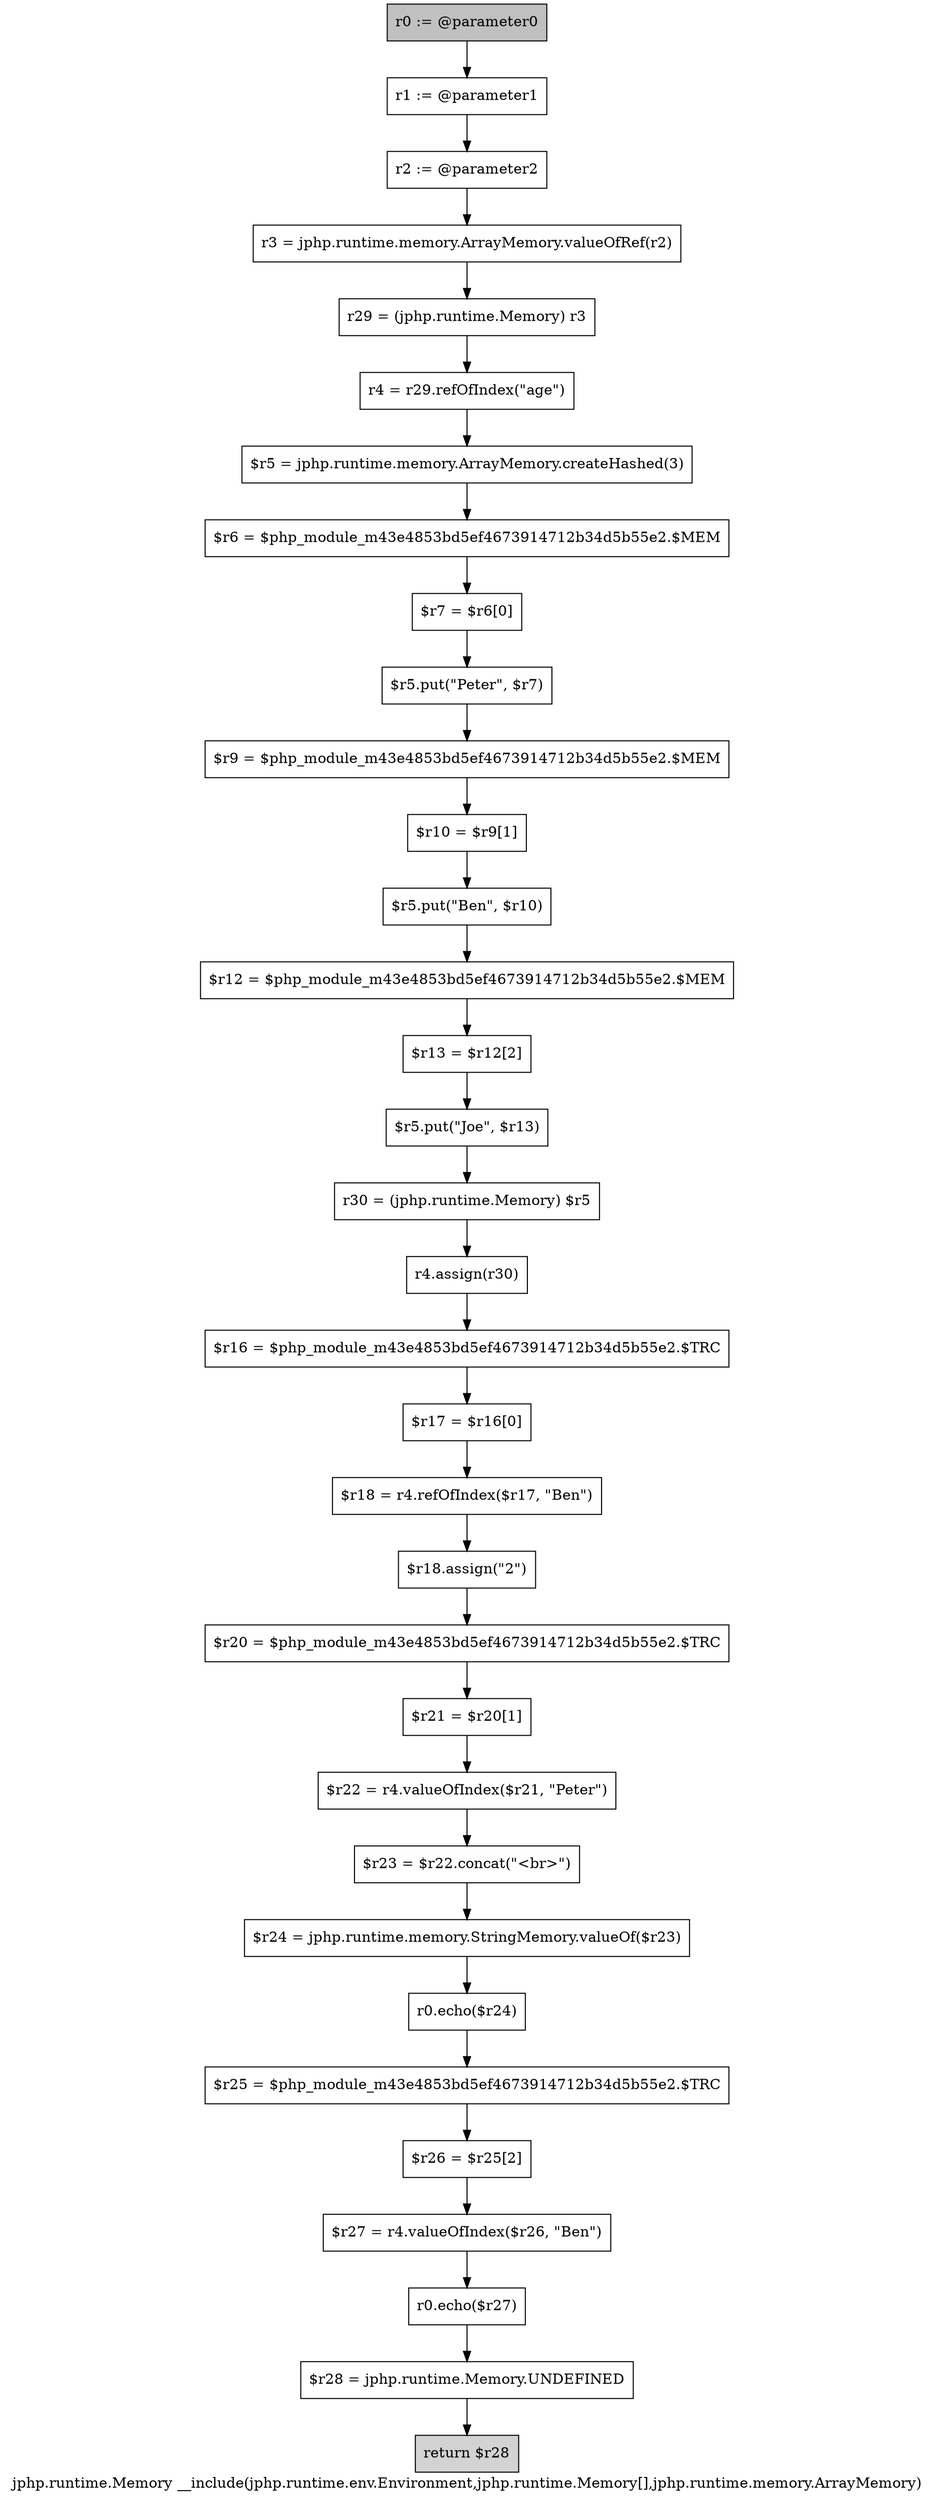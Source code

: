 digraph "jphp.runtime.Memory __include(jphp.runtime.env.Environment,jphp.runtime.Memory[],jphp.runtime.memory.ArrayMemory)" {
    label="jphp.runtime.Memory __include(jphp.runtime.env.Environment,jphp.runtime.Memory[],jphp.runtime.memory.ArrayMemory)";
    node [shape=box];
    "0" [style=filled,fillcolor=gray,label="r0 := @parameter0",];
    "1" [label="r1 := @parameter1",];
    "0"->"1";
    "2" [label="r2 := @parameter2",];
    "1"->"2";
    "3" [label="r3 = jphp.runtime.memory.ArrayMemory.valueOfRef(r2)",];
    "2"->"3";
    "4" [label="r29 = (jphp.runtime.Memory) r3",];
    "3"->"4";
    "5" [label="r4 = r29.refOfIndex(\"age\")",];
    "4"->"5";
    "6" [label="$r5 = jphp.runtime.memory.ArrayMemory.createHashed(3)",];
    "5"->"6";
    "7" [label="$r6 = $php_module_m43e4853bd5ef4673914712b34d5b55e2.$MEM",];
    "6"->"7";
    "8" [label="$r7 = $r6[0]",];
    "7"->"8";
    "9" [label="$r5.put(\"Peter\", $r7)",];
    "8"->"9";
    "10" [label="$r9 = $php_module_m43e4853bd5ef4673914712b34d5b55e2.$MEM",];
    "9"->"10";
    "11" [label="$r10 = $r9[1]",];
    "10"->"11";
    "12" [label="$r5.put(\"Ben\", $r10)",];
    "11"->"12";
    "13" [label="$r12 = $php_module_m43e4853bd5ef4673914712b34d5b55e2.$MEM",];
    "12"->"13";
    "14" [label="$r13 = $r12[2]",];
    "13"->"14";
    "15" [label="$r5.put(\"Joe\", $r13)",];
    "14"->"15";
    "16" [label="r30 = (jphp.runtime.Memory) $r5",];
    "15"->"16";
    "17" [label="r4.assign(r30)",];
    "16"->"17";
    "18" [label="$r16 = $php_module_m43e4853bd5ef4673914712b34d5b55e2.$TRC",];
    "17"->"18";
    "19" [label="$r17 = $r16[0]",];
    "18"->"19";
    "20" [label="$r18 = r4.refOfIndex($r17, \"Ben\")",];
    "19"->"20";
    "21" [label="$r18.assign(\"2\")",];
    "20"->"21";
    "22" [label="$r20 = $php_module_m43e4853bd5ef4673914712b34d5b55e2.$TRC",];
    "21"->"22";
    "23" [label="$r21 = $r20[1]",];
    "22"->"23";
    "24" [label="$r22 = r4.valueOfIndex($r21, \"Peter\")",];
    "23"->"24";
    "25" [label="$r23 = $r22.concat(\"<br>\")",];
    "24"->"25";
    "26" [label="$r24 = jphp.runtime.memory.StringMemory.valueOf($r23)",];
    "25"->"26";
    "27" [label="r0.echo($r24)",];
    "26"->"27";
    "28" [label="$r25 = $php_module_m43e4853bd5ef4673914712b34d5b55e2.$TRC",];
    "27"->"28";
    "29" [label="$r26 = $r25[2]",];
    "28"->"29";
    "30" [label="$r27 = r4.valueOfIndex($r26, \"Ben\")",];
    "29"->"30";
    "31" [label="r0.echo($r27)",];
    "30"->"31";
    "32" [label="$r28 = jphp.runtime.Memory.UNDEFINED",];
    "31"->"32";
    "33" [style=filled,fillcolor=lightgray,label="return $r28",];
    "32"->"33";
}
